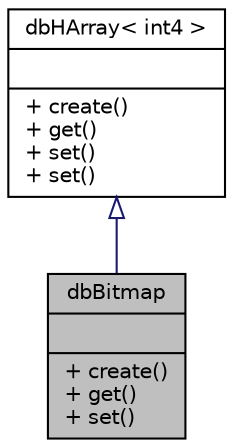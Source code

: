 digraph "dbBitmap"
{
 // INTERACTIVE_SVG=YES
 // LATEX_PDF_SIZE
  edge [fontname="Helvetica",fontsize="10",labelfontname="Helvetica",labelfontsize="10"];
  node [fontname="Helvetica",fontsize="10",shape=record];
  Node1 [label="{dbBitmap\n||+ create()\l+ get()\l+ set()\l}",height=0.2,width=0.4,color="black", fillcolor="grey75", style="filled", fontcolor="black",tooltip=" "];
  Node2 -> Node1 [dir="back",color="midnightblue",fontsize="10",style="solid",arrowtail="onormal",fontname="Helvetica"];
  Node2 [label="{dbHArray\< int4 \>\n||+ create()\l+ get()\l+ set()\l+ set()\l}",height=0.2,width=0.4,color="black", fillcolor="white", style="filled",URL="$classdbHArray.html",tooltip=" "];
}
